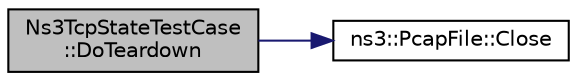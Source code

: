 digraph "Ns3TcpStateTestCase::DoTeardown"
{
 // LATEX_PDF_SIZE
  edge [fontname="Helvetica",fontsize="10",labelfontname="Helvetica",labelfontsize="10"];
  node [fontname="Helvetica",fontsize="10",shape=record];
  rankdir="LR";
  Node1 [label="Ns3TcpStateTestCase\l::DoTeardown",height=0.2,width=0.4,color="black", fillcolor="grey75", style="filled", fontcolor="black",tooltip="Implementation to do any local setup required for this TestCase."];
  Node1 -> Node2 [color="midnightblue",fontsize="10",style="solid",fontname="Helvetica"];
  Node2 [label="ns3::PcapFile::Close",height=0.2,width=0.4,color="black", fillcolor="white", style="filled",URL="$classns3_1_1_pcap_file.html#ad3b6c28d464742ee1fa3a64628339a5b",tooltip="Close the underlying file."];
}
